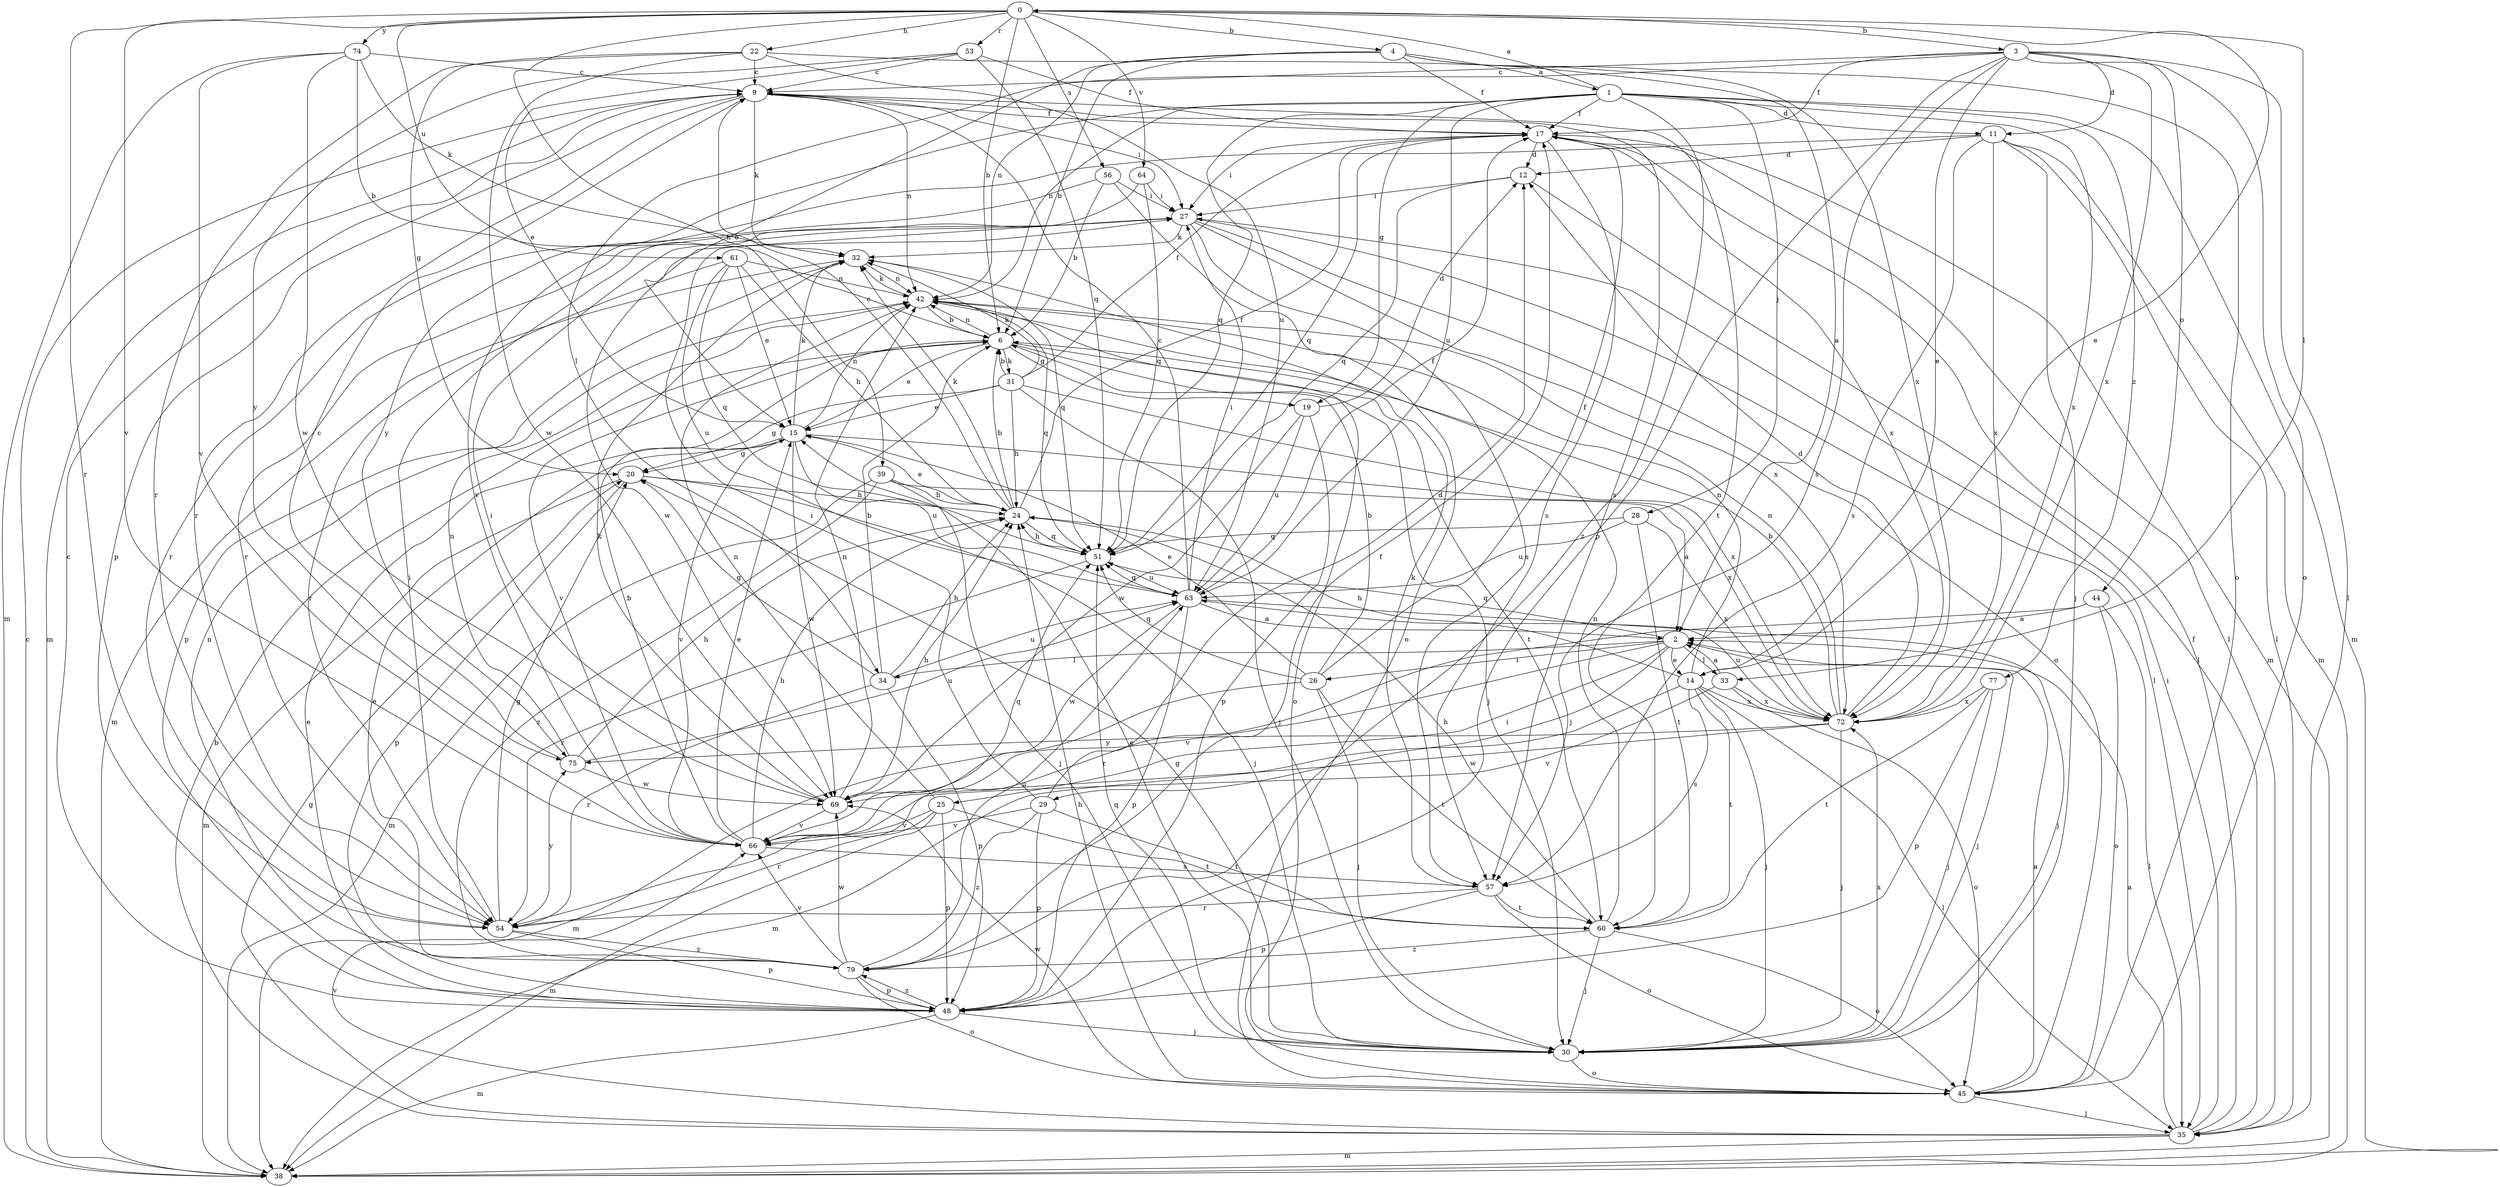 strict digraph  {
0;
1;
2;
3;
4;
6;
9;
11;
12;
14;
15;
17;
19;
20;
22;
24;
25;
26;
27;
28;
29;
30;
31;
32;
33;
34;
35;
38;
39;
42;
44;
45;
48;
51;
53;
54;
56;
57;
60;
61;
63;
64;
66;
69;
72;
74;
75;
77;
79;
0 -> 3  [label=b];
0 -> 4  [label=b];
0 -> 6  [label=b];
0 -> 14  [label=e];
0 -> 22  [label=h];
0 -> 33  [label=l];
0 -> 39  [label=n];
0 -> 53  [label=r];
0 -> 54  [label=r];
0 -> 56  [label=s];
0 -> 61  [label=u];
0 -> 64  [label=v];
0 -> 66  [label=v];
0 -> 74  [label=y];
1 -> 0  [label=a];
1 -> 11  [label=d];
1 -> 17  [label=f];
1 -> 19  [label=g];
1 -> 28  [label=j];
1 -> 38  [label=m];
1 -> 42  [label=n];
1 -> 51  [label=q];
1 -> 63  [label=u];
1 -> 72  [label=x];
1 -> 75  [label=y];
1 -> 77  [label=z];
1 -> 79  [label=z];
2 -> 14  [label=e];
2 -> 25  [label=i];
2 -> 26  [label=i];
2 -> 29  [label=j];
2 -> 30  [label=j];
2 -> 33  [label=l];
2 -> 34  [label=l];
2 -> 51  [label=q];
2 -> 66  [label=v];
3 -> 9  [label=c];
3 -> 11  [label=d];
3 -> 14  [label=e];
3 -> 17  [label=f];
3 -> 34  [label=l];
3 -> 35  [label=l];
3 -> 44  [label=o];
3 -> 45  [label=o];
3 -> 48  [label=p];
3 -> 57  [label=s];
3 -> 72  [label=x];
4 -> 1  [label=a];
4 -> 6  [label=b];
4 -> 15  [label=e];
4 -> 17  [label=f];
4 -> 42  [label=n];
4 -> 45  [label=o];
4 -> 72  [label=x];
6 -> 15  [label=e];
6 -> 19  [label=g];
6 -> 30  [label=j];
6 -> 31  [label=k];
6 -> 42  [label=n];
6 -> 60  [label=t];
6 -> 66  [label=v];
9 -> 17  [label=f];
9 -> 27  [label=i];
9 -> 32  [label=k];
9 -> 38  [label=m];
9 -> 42  [label=n];
9 -> 48  [label=p];
9 -> 54  [label=r];
9 -> 57  [label=s];
9 -> 60  [label=t];
11 -> 12  [label=d];
11 -> 30  [label=j];
11 -> 35  [label=l];
11 -> 38  [label=m];
11 -> 57  [label=s];
11 -> 66  [label=v];
11 -> 72  [label=x];
12 -> 27  [label=i];
12 -> 35  [label=l];
12 -> 51  [label=q];
14 -> 24  [label=h];
14 -> 30  [label=j];
14 -> 35  [label=l];
14 -> 38  [label=m];
14 -> 42  [label=n];
14 -> 57  [label=s];
14 -> 60  [label=t];
14 -> 72  [label=x];
15 -> 20  [label=g];
15 -> 32  [label=k];
15 -> 42  [label=n];
15 -> 63  [label=u];
15 -> 66  [label=v];
15 -> 69  [label=w];
15 -> 72  [label=x];
17 -> 12  [label=d];
17 -> 27  [label=i];
17 -> 35  [label=l];
17 -> 38  [label=m];
17 -> 51  [label=q];
17 -> 57  [label=s];
17 -> 72  [label=x];
19 -> 12  [label=d];
19 -> 48  [label=p];
19 -> 63  [label=u];
19 -> 69  [label=w];
20 -> 24  [label=h];
20 -> 30  [label=j];
20 -> 38  [label=m];
20 -> 48  [label=p];
22 -> 2  [label=a];
22 -> 9  [label=c];
22 -> 20  [label=g];
22 -> 54  [label=r];
22 -> 63  [label=u];
22 -> 69  [label=w];
24 -> 6  [label=b];
24 -> 9  [label=c];
24 -> 15  [label=e];
24 -> 17  [label=f];
24 -> 32  [label=k];
24 -> 51  [label=q];
25 -> 38  [label=m];
25 -> 42  [label=n];
25 -> 48  [label=p];
25 -> 54  [label=r];
25 -> 60  [label=t];
25 -> 66  [label=v];
26 -> 6  [label=b];
26 -> 15  [label=e];
26 -> 17  [label=f];
26 -> 30  [label=j];
26 -> 38  [label=m];
26 -> 51  [label=q];
26 -> 60  [label=t];
27 -> 32  [label=k];
27 -> 35  [label=l];
27 -> 45  [label=o];
27 -> 57  [label=s];
27 -> 69  [label=w];
27 -> 72  [label=x];
28 -> 51  [label=q];
28 -> 60  [label=t];
28 -> 63  [label=u];
28 -> 72  [label=x];
29 -> 12  [label=d];
29 -> 27  [label=i];
29 -> 48  [label=p];
29 -> 60  [label=t];
29 -> 66  [label=v];
29 -> 79  [label=z];
30 -> 15  [label=e];
30 -> 20  [label=g];
30 -> 45  [label=o];
30 -> 51  [label=q];
30 -> 72  [label=x];
31 -> 6  [label=b];
31 -> 15  [label=e];
31 -> 17  [label=f];
31 -> 20  [label=g];
31 -> 24  [label=h];
31 -> 30  [label=j];
31 -> 32  [label=k];
31 -> 72  [label=x];
32 -> 38  [label=m];
32 -> 42  [label=n];
32 -> 48  [label=p];
32 -> 51  [label=q];
33 -> 2  [label=a];
33 -> 45  [label=o];
33 -> 66  [label=v];
33 -> 72  [label=x];
34 -> 6  [label=b];
34 -> 20  [label=g];
34 -> 24  [label=h];
34 -> 48  [label=p];
34 -> 54  [label=r];
34 -> 63  [label=u];
35 -> 2  [label=a];
35 -> 6  [label=b];
35 -> 17  [label=f];
35 -> 20  [label=g];
35 -> 27  [label=i];
35 -> 38  [label=m];
35 -> 66  [label=v];
38 -> 9  [label=c];
39 -> 2  [label=a];
39 -> 24  [label=h];
39 -> 30  [label=j];
39 -> 38  [label=m];
39 -> 79  [label=z];
42 -> 6  [label=b];
42 -> 32  [label=k];
42 -> 45  [label=o];
42 -> 51  [label=q];
44 -> 2  [label=a];
44 -> 35  [label=l];
44 -> 45  [label=o];
44 -> 54  [label=r];
45 -> 2  [label=a];
45 -> 24  [label=h];
45 -> 35  [label=l];
45 -> 69  [label=w];
48 -> 9  [label=c];
48 -> 15  [label=e];
48 -> 30  [label=j];
48 -> 38  [label=m];
48 -> 79  [label=z];
51 -> 24  [label=h];
51 -> 54  [label=r];
51 -> 63  [label=u];
53 -> 9  [label=c];
53 -> 15  [label=e];
53 -> 17  [label=f];
53 -> 51  [label=q];
53 -> 75  [label=y];
54 -> 20  [label=g];
54 -> 27  [label=i];
54 -> 48  [label=p];
54 -> 75  [label=y];
54 -> 79  [label=z];
56 -> 6  [label=b];
56 -> 27  [label=i];
56 -> 45  [label=o];
56 -> 54  [label=r];
57 -> 32  [label=k];
57 -> 45  [label=o];
57 -> 48  [label=p];
57 -> 54  [label=r];
57 -> 60  [label=t];
60 -> 24  [label=h];
60 -> 30  [label=j];
60 -> 42  [label=n];
60 -> 45  [label=o];
60 -> 79  [label=z];
61 -> 15  [label=e];
61 -> 24  [label=h];
61 -> 42  [label=n];
61 -> 51  [label=q];
61 -> 54  [label=r];
61 -> 63  [label=u];
63 -> 2  [label=a];
63 -> 9  [label=c];
63 -> 17  [label=f];
63 -> 27  [label=i];
63 -> 30  [label=j];
63 -> 48  [label=p];
63 -> 51  [label=q];
63 -> 69  [label=w];
64 -> 27  [label=i];
64 -> 51  [label=q];
64 -> 54  [label=r];
66 -> 6  [label=b];
66 -> 15  [label=e];
66 -> 24  [label=h];
66 -> 51  [label=q];
66 -> 57  [label=s];
69 -> 24  [label=h];
69 -> 27  [label=i];
69 -> 32  [label=k];
69 -> 42  [label=n];
69 -> 66  [label=v];
72 -> 6  [label=b];
72 -> 12  [label=d];
72 -> 30  [label=j];
72 -> 42  [label=n];
72 -> 63  [label=u];
72 -> 69  [label=w];
72 -> 75  [label=y];
74 -> 6  [label=b];
74 -> 9  [label=c];
74 -> 32  [label=k];
74 -> 38  [label=m];
74 -> 66  [label=v];
74 -> 69  [label=w];
75 -> 9  [label=c];
75 -> 24  [label=h];
75 -> 42  [label=n];
75 -> 63  [label=u];
75 -> 69  [label=w];
77 -> 30  [label=j];
77 -> 48  [label=p];
77 -> 60  [label=t];
77 -> 72  [label=x];
79 -> 15  [label=e];
79 -> 17  [label=f];
79 -> 42  [label=n];
79 -> 45  [label=o];
79 -> 48  [label=p];
79 -> 63  [label=u];
79 -> 66  [label=v];
79 -> 69  [label=w];
}
